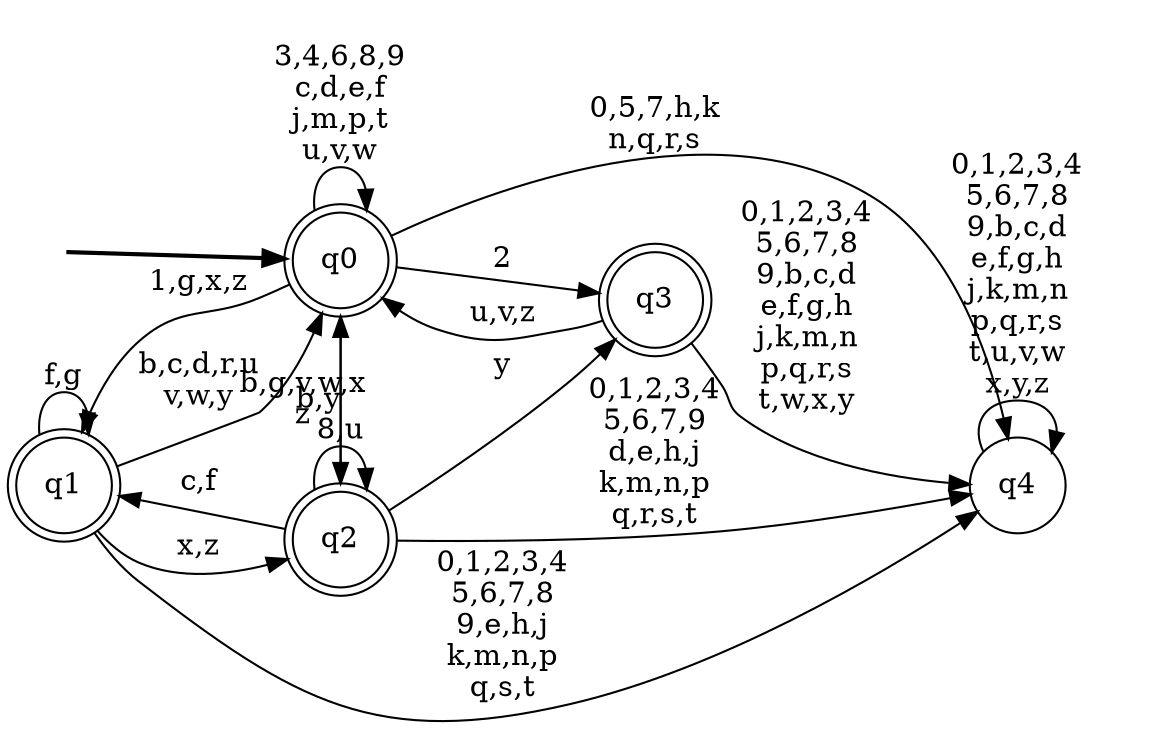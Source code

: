 digraph BlueStar {
__start0 [style = invis, shape = none, label = "", width = 0, height = 0];

rankdir=LR;
size="8,5";

s0 [style="rounded,filled", color="black", fillcolor="white" shape="doublecircle", label="q0"];
s1 [style="rounded,filled", color="black", fillcolor="white" shape="doublecircle", label="q1"];
s2 [style="rounded,filled", color="black", fillcolor="white" shape="doublecircle", label="q2"];
s3 [style="rounded,filled", color="black", fillcolor="white" shape="doublecircle", label="q3"];
s4 [style="filled", color="black", fillcolor="white" shape="circle", label="q4"];
subgraph cluster_main { 
	graph [pad=".75", ranksep="0.15", nodesep="0.15"];
	 style=invis; 
	__start0 -> s0 [penwidth=2];
}
s0 -> s0 [label="3,4,6,8,9\nc,d,e,f\nj,m,p,t\nu,v,w"];
s0 -> s1 [label="1,g,x,z"];
s0 -> s2 [label="b,y"];
s0 -> s3 [label="2"];
s0 -> s4 [label="0,5,7,h,k\nn,q,r,s"];
s1 -> s0 [label="b,c,d,r,u\nv,w,y"];
s1 -> s1 [label="f,g"];
s1 -> s2 [label="x,z"];
s1 -> s4 [label="0,1,2,3,4\n5,6,7,8\n9,e,h,j\nk,m,n,p\nq,s,t"];
s2 -> s0 [label="b,g,v,w,x\nz"];
s2 -> s1 [label="c,f"];
s2 -> s2 [label="8,u"];
s2 -> s3 [label="y"];
s2 -> s4 [label="0,1,2,3,4\n5,6,7,9\nd,e,h,j\nk,m,n,p\nq,r,s,t"];
s3 -> s0 [label="u,v,z"];
s3 -> s4 [label="0,1,2,3,4\n5,6,7,8\n9,b,c,d\ne,f,g,h\nj,k,m,n\np,q,r,s\nt,w,x,y"];
s4 -> s4 [label="0,1,2,3,4\n5,6,7,8\n9,b,c,d\ne,f,g,h\nj,k,m,n\np,q,r,s\nt,u,v,w\nx,y,z"];

}
